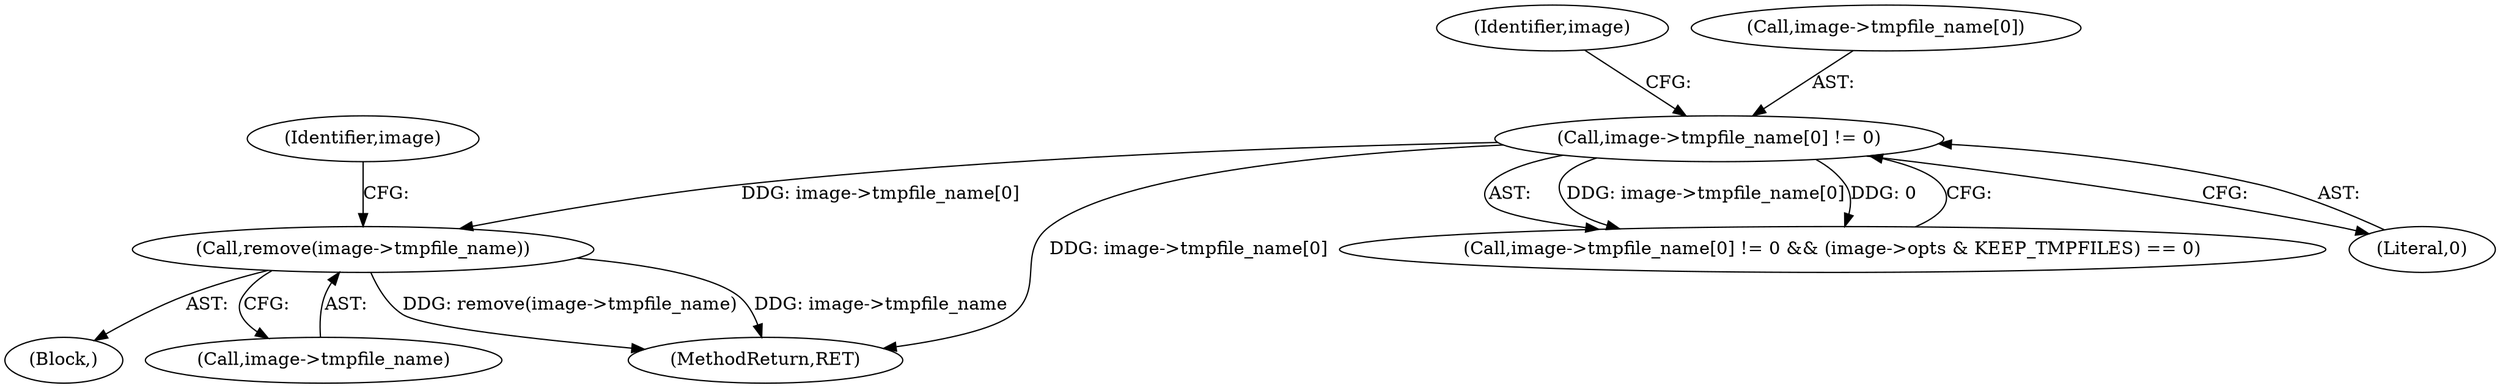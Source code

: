 digraph "0_Android_9d4853418ab2f754c2b63e091c29c5529b8b86ca_28@API" {
"1000164" [label="(Call,remove(image->tmpfile_name))"];
"1000149" [label="(Call,image->tmpfile_name[0] != 0)"];
"1000163" [label="(Block,)"];
"1000159" [label="(Identifier,image)"];
"1000150" [label="(Call,image->tmpfile_name[0])"];
"1000148" [label="(Call,image->tmpfile_name[0] != 0 && (image->opts & KEEP_TMPFILES) == 0)"];
"1000155" [label="(Literal,0)"];
"1000165" [label="(Call,image->tmpfile_name)"];
"1000149" [label="(Call,image->tmpfile_name[0] != 0)"];
"1000171" [label="(Identifier,image)"];
"1000175" [label="(MethodReturn,RET)"];
"1000164" [label="(Call,remove(image->tmpfile_name))"];
"1000164" -> "1000163"  [label="AST: "];
"1000164" -> "1000165"  [label="CFG: "];
"1000165" -> "1000164"  [label="AST: "];
"1000171" -> "1000164"  [label="CFG: "];
"1000164" -> "1000175"  [label="DDG: remove(image->tmpfile_name)"];
"1000164" -> "1000175"  [label="DDG: image->tmpfile_name"];
"1000149" -> "1000164"  [label="DDG: image->tmpfile_name[0]"];
"1000149" -> "1000148"  [label="AST: "];
"1000149" -> "1000155"  [label="CFG: "];
"1000150" -> "1000149"  [label="AST: "];
"1000155" -> "1000149"  [label="AST: "];
"1000159" -> "1000149"  [label="CFG: "];
"1000148" -> "1000149"  [label="CFG: "];
"1000149" -> "1000175"  [label="DDG: image->tmpfile_name[0]"];
"1000149" -> "1000148"  [label="DDG: image->tmpfile_name[0]"];
"1000149" -> "1000148"  [label="DDG: 0"];
}

